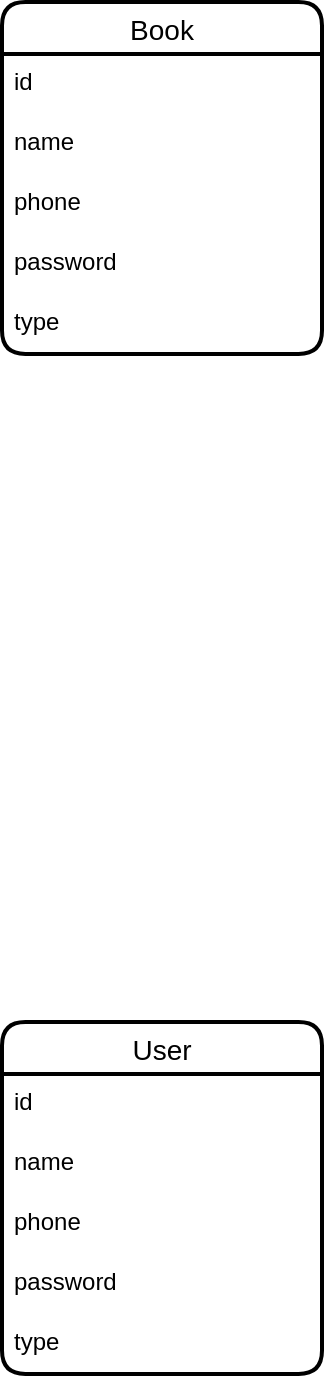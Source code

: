 <mxfile version="21.6.5" type="github">
  <diagram name="Страница 1" id="3O0WRD6ntN8AMsJ6ZHiI">
    <mxGraphModel dx="1434" dy="756" grid="1" gridSize="10" guides="1" tooltips="1" connect="1" arrows="1" fold="1" page="1" pageScale="1" pageWidth="827" pageHeight="1169" math="0" shadow="0">
      <root>
        <mxCell id="0" />
        <mxCell id="1" parent="0" />
        <mxCell id="gDfsCJUdMW87dbdzrjT4-1" value="User" style="swimlane;fontStyle=0;childLayout=stackLayout;horizontal=1;startSize=26;horizontalStack=0;resizeParent=1;resizeParentMax=0;resizeLast=0;collapsible=1;marginBottom=0;align=center;fontSize=14;strokeWidth=2;rounded=1;shadow=0;glass=0;swimlaneLine=1;" vertex="1" parent="1">
          <mxGeometry x="150" y="630" width="160" height="176" as="geometry" />
        </mxCell>
        <mxCell id="gDfsCJUdMW87dbdzrjT4-2" value="id" style="text;strokeColor=none;fillColor=none;spacingLeft=4;spacingRight=4;overflow=hidden;rotatable=0;points=[[0,0.5],[1,0.5]];portConstraint=eastwest;fontSize=12;whiteSpace=wrap;html=1;" vertex="1" parent="gDfsCJUdMW87dbdzrjT4-1">
          <mxGeometry y="26" width="160" height="30" as="geometry" />
        </mxCell>
        <mxCell id="gDfsCJUdMW87dbdzrjT4-3" value="name" style="text;strokeColor=none;fillColor=none;spacingLeft=4;spacingRight=4;overflow=hidden;rotatable=0;points=[[0,0.5],[1,0.5]];portConstraint=eastwest;fontSize=12;whiteSpace=wrap;html=1;" vertex="1" parent="gDfsCJUdMW87dbdzrjT4-1">
          <mxGeometry y="56" width="160" height="30" as="geometry" />
        </mxCell>
        <mxCell id="gDfsCJUdMW87dbdzrjT4-4" value="phone" style="text;strokeColor=none;fillColor=none;spacingLeft=4;spacingRight=4;overflow=hidden;rotatable=0;points=[[0,0.5],[1,0.5]];portConstraint=eastwest;fontSize=12;whiteSpace=wrap;html=1;" vertex="1" parent="gDfsCJUdMW87dbdzrjT4-1">
          <mxGeometry y="86" width="160" height="30" as="geometry" />
        </mxCell>
        <mxCell id="gDfsCJUdMW87dbdzrjT4-5" value="password" style="text;strokeColor=none;fillColor=none;spacingLeft=4;spacingRight=4;overflow=hidden;rotatable=0;points=[[0,0.5],[1,0.5]];portConstraint=eastwest;fontSize=12;whiteSpace=wrap;html=1;" vertex="1" parent="gDfsCJUdMW87dbdzrjT4-1">
          <mxGeometry y="116" width="160" height="30" as="geometry" />
        </mxCell>
        <mxCell id="gDfsCJUdMW87dbdzrjT4-6" value="type" style="text;strokeColor=none;fillColor=none;spacingLeft=4;spacingRight=4;overflow=hidden;rotatable=0;points=[[0,0.5],[1,0.5]];portConstraint=eastwest;fontSize=12;whiteSpace=wrap;html=1;" vertex="1" parent="gDfsCJUdMW87dbdzrjT4-1">
          <mxGeometry y="146" width="160" height="30" as="geometry" />
        </mxCell>
        <mxCell id="gDfsCJUdMW87dbdzrjT4-7" value="Book" style="swimlane;fontStyle=0;childLayout=stackLayout;horizontal=1;startSize=26;horizontalStack=0;resizeParent=1;resizeParentMax=0;resizeLast=0;collapsible=1;marginBottom=0;align=center;fontSize=14;strokeWidth=2;rounded=1;shadow=0;glass=0;swimlaneLine=1;" vertex="1" parent="1">
          <mxGeometry x="150" y="120" width="160" height="176" as="geometry" />
        </mxCell>
        <mxCell id="gDfsCJUdMW87dbdzrjT4-8" value="id" style="text;strokeColor=none;fillColor=none;spacingLeft=4;spacingRight=4;overflow=hidden;rotatable=0;points=[[0,0.5],[1,0.5]];portConstraint=eastwest;fontSize=12;whiteSpace=wrap;html=1;" vertex="1" parent="gDfsCJUdMW87dbdzrjT4-7">
          <mxGeometry y="26" width="160" height="30" as="geometry" />
        </mxCell>
        <mxCell id="gDfsCJUdMW87dbdzrjT4-9" value="name" style="text;strokeColor=none;fillColor=none;spacingLeft=4;spacingRight=4;overflow=hidden;rotatable=0;points=[[0,0.5],[1,0.5]];portConstraint=eastwest;fontSize=12;whiteSpace=wrap;html=1;" vertex="1" parent="gDfsCJUdMW87dbdzrjT4-7">
          <mxGeometry y="56" width="160" height="30" as="geometry" />
        </mxCell>
        <mxCell id="gDfsCJUdMW87dbdzrjT4-10" value="phone" style="text;strokeColor=none;fillColor=none;spacingLeft=4;spacingRight=4;overflow=hidden;rotatable=0;points=[[0,0.5],[1,0.5]];portConstraint=eastwest;fontSize=12;whiteSpace=wrap;html=1;" vertex="1" parent="gDfsCJUdMW87dbdzrjT4-7">
          <mxGeometry y="86" width="160" height="30" as="geometry" />
        </mxCell>
        <mxCell id="gDfsCJUdMW87dbdzrjT4-11" value="password" style="text;strokeColor=none;fillColor=none;spacingLeft=4;spacingRight=4;overflow=hidden;rotatable=0;points=[[0,0.5],[1,0.5]];portConstraint=eastwest;fontSize=12;whiteSpace=wrap;html=1;" vertex="1" parent="gDfsCJUdMW87dbdzrjT4-7">
          <mxGeometry y="116" width="160" height="30" as="geometry" />
        </mxCell>
        <mxCell id="gDfsCJUdMW87dbdzrjT4-12" value="type" style="text;strokeColor=none;fillColor=none;spacingLeft=4;spacingRight=4;overflow=hidden;rotatable=0;points=[[0,0.5],[1,0.5]];portConstraint=eastwest;fontSize=12;whiteSpace=wrap;html=1;" vertex="1" parent="gDfsCJUdMW87dbdzrjT4-7">
          <mxGeometry y="146" width="160" height="30" as="geometry" />
        </mxCell>
      </root>
    </mxGraphModel>
  </diagram>
</mxfile>
